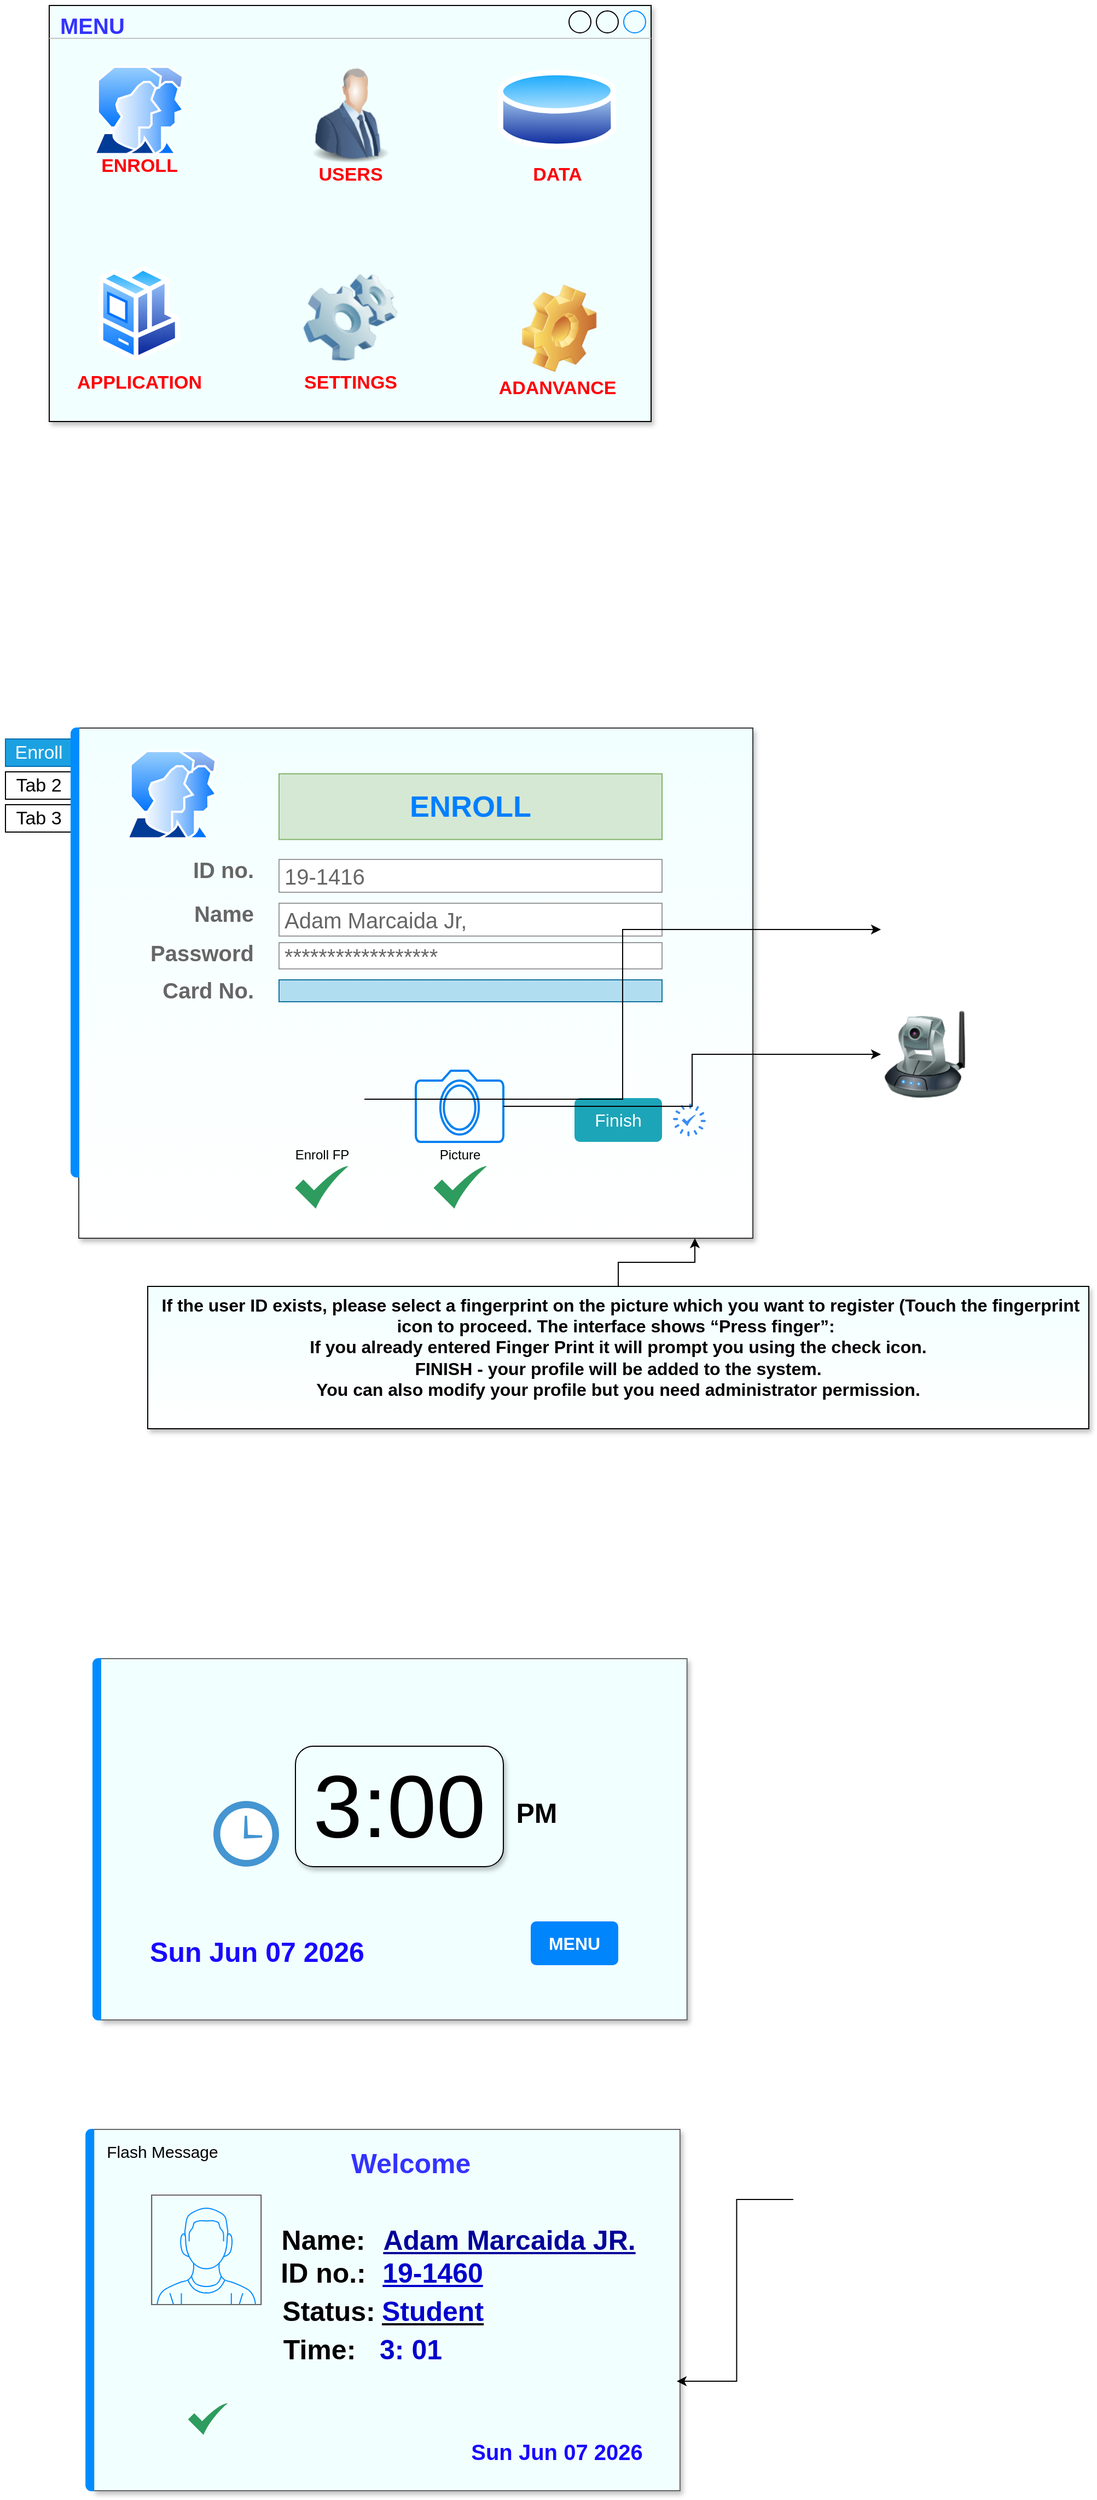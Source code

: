 <mxfile version="13.8.6" type="github">
  <diagram id="omvWzpszIbfOMrYEtXJd" name="Page-1">
    <mxGraphModel dx="1139" dy="1563" grid="1" gridSize="10" guides="1" tooltips="1" connect="1" arrows="1" fold="1" page="1" pageScale="1" pageWidth="1100" pageHeight="850" math="0" shadow="0">
      <root>
        <mxCell id="0" />
        <mxCell id="1" parent="0" />
        <mxCell id="L0Wl1w1Pw-v7TW8PgjGB-2" value="&lt;b&gt;&lt;font style=&quot;font-size: 20px&quot; color=&quot;#3333ff&quot;&gt;MENU&lt;/font&gt;&lt;/b&gt;" style="strokeWidth=1;shadow=1;dashed=0;align=center;html=1;shape=mxgraph.mockup.containers.window;align=left;verticalAlign=top;spacingLeft=8;strokeColor2=#008cff;strokeColor3=#c4c4c4;fontColor=#666666;mainText=;fontSize=17;labelBackgroundColor=none;fillColor=#F2FFFF;" parent="1" vertex="1">
          <mxGeometry x="80" y="-620" width="550" height="380" as="geometry" />
        </mxCell>
        <mxCell id="L0Wl1w1Pw-v7TW8PgjGB-3" value="" style="image;html=1;image=img/lib/clip_art/people/Suit_Man_Blue_128x128.png" parent="1" vertex="1">
          <mxGeometry x="310" y="-565" width="90" height="90" as="geometry" />
        </mxCell>
        <mxCell id="L0Wl1w1Pw-v7TW8PgjGB-4" value="" style="image;html=1;image=img/lib/clip_art/general/Gear_128x128.png" parent="1" vertex="1">
          <mxGeometry x="502" y="-365" width="88.1" height="80" as="geometry" />
        </mxCell>
        <mxCell id="L0Wl1w1Pw-v7TW8PgjGB-5" value="" style="image;html=1;image=img/lib/clip_art/computers/Software_128x128.png" parent="1" vertex="1">
          <mxGeometry x="310" y="-375" width="90" height="80" as="geometry" />
        </mxCell>
        <mxCell id="L0Wl1w1Pw-v7TW8PgjGB-6" value="" style="aspect=fixed;perimeter=ellipsePerimeter;html=1;align=center;shadow=0;dashed=0;spacingTop=3;image;image=img/lib/active_directory/database.svg;" parent="1" vertex="1">
          <mxGeometry x="490" y="-565" width="108.1" height="80" as="geometry" />
        </mxCell>
        <mxCell id="L0Wl1w1Pw-v7TW8PgjGB-8" value="" style="aspect=fixed;perimeter=ellipsePerimeter;html=1;align=center;shadow=0;dashed=0;spacingTop=3;image;image=img/lib/active_directory/user_accounts.svg;" parent="1" vertex="1">
          <mxGeometry x="120" y="-565" width="84.31" height="81.78" as="geometry" />
        </mxCell>
        <mxCell id="L0Wl1w1Pw-v7TW8PgjGB-9" value="" style="aspect=fixed;perimeter=ellipsePerimeter;html=1;align=center;shadow=0;dashed=0;spacingTop=3;image;image=img/lib/active_directory/workstation_client.svg;" parent="1" vertex="1">
          <mxGeometry x="124.97" y="-382.5" width="74.38" height="87.5" as="geometry" />
        </mxCell>
        <mxCell id="L0Wl1w1Pw-v7TW8PgjGB-12" value="" style="strokeWidth=1;shadow=1;dashed=0;align=center;html=1;shape=mxgraph.mockup.containers.marginRect2;rectMarginLeft=67;strokeColor=#36393d;gradientColor=#ffffff;fillColor=#F2FFFF;" parent="1" vertex="1">
          <mxGeometry x="40" y="40" width="683" height="466" as="geometry" />
        </mxCell>
        <mxCell id="L0Wl1w1Pw-v7TW8PgjGB-13" value="Enroll" style="strokeColor=#006EAF;fillColor=#1ba1e2;strokeWidth=1;shadow=0;dashed=0;align=center;html=1;shape=mxgraph.mockup.containers.rrect;rSize=0;fontSize=17;fontColor=#ffffff;" parent="L0Wl1w1Pw-v7TW8PgjGB-12" vertex="1">
          <mxGeometry width="60" height="25" relative="1" as="geometry">
            <mxPoint y="10" as="offset" />
          </mxGeometry>
        </mxCell>
        <mxCell id="L0Wl1w1Pw-v7TW8PgjGB-14" value="Tab 2" style="strokeWidth=1;shadow=0;dashed=0;align=center;html=1;shape=mxgraph.mockup.containers.rrect;rSize=0;fontSize=17;" parent="L0Wl1w1Pw-v7TW8PgjGB-12" vertex="1">
          <mxGeometry width="60" height="25" relative="1" as="geometry">
            <mxPoint y="40" as="offset" />
          </mxGeometry>
        </mxCell>
        <mxCell id="L0Wl1w1Pw-v7TW8PgjGB-15" value="Tab 3" style="strokeWidth=1;shadow=0;dashed=0;align=center;html=1;shape=mxgraph.mockup.containers.rrect;rSize=0;fontSize=17;" parent="L0Wl1w1Pw-v7TW8PgjGB-12" vertex="1">
          <mxGeometry width="60" height="25" relative="1" as="geometry">
            <mxPoint y="70" as="offset" />
          </mxGeometry>
        </mxCell>
        <mxCell id="L0Wl1w1Pw-v7TW8PgjGB-16" value="" style="strokeWidth=1;shadow=0;dashed=0;align=center;html=1;shape=mxgraph.mockup.containers.leftButton;rSize=5;strokeColor=#008cff;fillColor=#008cff;resizeHeight=1;movable=0;deletable=0;" parent="L0Wl1w1Pw-v7TW8PgjGB-12" vertex="1">
          <mxGeometry width="7" height="410" relative="1" as="geometry">
            <mxPoint x="60" as="offset" />
          </mxGeometry>
        </mxCell>
        <mxCell id="L0Wl1w1Pw-v7TW8PgjGB-17" value="" style="aspect=fixed;perimeter=ellipsePerimeter;html=1;align=center;shadow=0;dashed=0;spacingTop=3;image;image=img/lib/active_directory/user_accounts.svg;" parent="L0Wl1w1Pw-v7TW8PgjGB-12" vertex="1">
          <mxGeometry x="110.0" y="20" width="84.31" height="81.78" as="geometry" />
        </mxCell>
        <mxCell id="L0Wl1w1Pw-v7TW8PgjGB-30" value="&lt;b&gt;&lt;font style=&quot;font-size: 20px&quot;&gt;ID no.&lt;/font&gt;&lt;/b&gt;" style="strokeWidth=1;shadow=0;dashed=0;align=center;html=1;shape=mxgraph.mockup.forms.anchor;align=right;spacingRight=2;fontColor=#666666;" parent="L0Wl1w1Pw-v7TW8PgjGB-12" vertex="1">
          <mxGeometry x="180" y="120" width="50" height="18" as="geometry" />
        </mxCell>
        <mxCell id="L0Wl1w1Pw-v7TW8PgjGB-31" value="&lt;font style=&quot;font-size: 20px&quot;&gt;19-1416&lt;/font&gt;" style="strokeWidth=1;shadow=0;dashed=0;align=center;html=1;shape=mxgraph.mockup.forms.rrect;fillColor=#ffffff;rSize=0;fontColor=#666666;align=left;spacingLeft=3;strokeColor=#999999;" parent="L0Wl1w1Pw-v7TW8PgjGB-12" vertex="1">
          <mxGeometry x="250" y="120" width="350" height="30" as="geometry" />
        </mxCell>
        <mxCell id="L0Wl1w1Pw-v7TW8PgjGB-32" value="&lt;b&gt;&lt;font style=&quot;font-size: 20px&quot;&gt;Name&lt;/font&gt;&lt;/b&gt;" style="strokeWidth=1;shadow=0;dashed=0;align=center;html=1;shape=mxgraph.mockup.forms.anchor;align=right;spacingRight=2;fontColor=#666666;" parent="L0Wl1w1Pw-v7TW8PgjGB-12" vertex="1">
          <mxGeometry x="180" y="160" width="50" height="18" as="geometry" />
        </mxCell>
        <mxCell id="L0Wl1w1Pw-v7TW8PgjGB-33" value="&lt;font style=&quot;font-size: 20px&quot;&gt;Adam Marcaida Jr,&lt;/font&gt;" style="strokeWidth=1;shadow=0;dashed=0;align=center;html=1;shape=mxgraph.mockup.forms.rrect;fillColor=#ffffff;rSize=0;fontColor=#666666;align=left;spacingLeft=3;strokeColor=#999999;" parent="L0Wl1w1Pw-v7TW8PgjGB-12" vertex="1">
          <mxGeometry x="250" y="160" width="350" height="30" as="geometry" />
        </mxCell>
        <mxCell id="L0Wl1w1Pw-v7TW8PgjGB-34" value="&lt;b&gt;&lt;font style=&quot;font-size: 20px&quot;&gt;Password&lt;/font&gt;&lt;/b&gt;" style="strokeWidth=1;shadow=0;dashed=0;align=center;html=1;shape=mxgraph.mockup.forms.anchor;align=right;spacingRight=2;fontColor=#666666;" parent="L0Wl1w1Pw-v7TW8PgjGB-12" vertex="1">
          <mxGeometry x="180" y="196" width="50" height="18" as="geometry" />
        </mxCell>
        <mxCell id="L0Wl1w1Pw-v7TW8PgjGB-35" value="&lt;font style=&quot;font-size: 20px&quot;&gt;******************&lt;/font&gt;" style="strokeWidth=1;shadow=0;dashed=0;align=center;html=1;shape=mxgraph.mockup.forms.rrect;fillColor=#ffffff;rSize=0;fontColor=#666666;align=left;spacingLeft=3;strokeColor=#999999;" parent="L0Wl1w1Pw-v7TW8PgjGB-12" vertex="1">
          <mxGeometry x="250" y="196" width="350" height="24" as="geometry" />
        </mxCell>
        <mxCell id="L0Wl1w1Pw-v7TW8PgjGB-36" value="&lt;b&gt;&lt;font style=&quot;font-size: 20px&quot;&gt;Card No.&lt;/font&gt;&lt;/b&gt;" style="strokeWidth=1;shadow=0;dashed=0;align=center;html=1;shape=mxgraph.mockup.forms.anchor;align=right;spacingRight=2;fontColor=#666666;" parent="L0Wl1w1Pw-v7TW8PgjGB-12" vertex="1">
          <mxGeometry x="180" y="230" width="50" height="18" as="geometry" />
        </mxCell>
        <mxCell id="L0Wl1w1Pw-v7TW8PgjGB-37" value="" style="strokeWidth=1;shadow=0;dashed=0;align=center;html=1;shape=mxgraph.mockup.forms.rrect;fillColor=#b1ddf0;rSize=0;align=left;spacingLeft=3;strokeColor=#10739e;" parent="L0Wl1w1Pw-v7TW8PgjGB-12" vertex="1">
          <mxGeometry x="250" y="230" width="350" height="20" as="geometry" />
        </mxCell>
        <mxCell id="L0Wl1w1Pw-v7TW8PgjGB-44" value="Finish" style="html=1;shadow=0;dashed=0;shape=mxgraph.bootstrap.rrect;rSize=5;strokeColor=none;strokeWidth=1;fillColor=#1CA5B8;fontColor=#FFFFFF;whiteSpace=wrap;align=center;verticalAlign=middle;spacingLeft=0;fontStyle=0;fontSize=16;spacing=5;" parent="L0Wl1w1Pw-v7TW8PgjGB-12" vertex="1">
          <mxGeometry x="520" y="338" width="80" height="40" as="geometry" />
        </mxCell>
        <mxCell id="L0Wl1w1Pw-v7TW8PgjGB-49" value="" style="shape=image;html=1;verticalAlign=top;verticalLabelPosition=bottom;labelBackgroundColor=#ffffff;imageAspect=0;aspect=fixed;image=https://cdn4.iconfinder.com/data/icons/internet-security-flat-2/32/Internet_Security_Finger_print_identity_crime_fingerprint-128.png;fillColor=#F2FFFF;gradientColor=#ffffff;" parent="L0Wl1w1Pw-v7TW8PgjGB-12" vertex="1">
          <mxGeometry x="250" y="300" width="78" height="78" as="geometry" />
        </mxCell>
        <mxCell id="L0Wl1w1Pw-v7TW8PgjGB-51" value="" style="html=1;verticalLabelPosition=bottom;align=center;labelBackgroundColor=#ffffff;verticalAlign=top;strokeWidth=2;strokeColor=#0080F0;shadow=0;dashed=0;shape=mxgraph.ios7.icons.camera;fillColor=#F2FFFF;gradientColor=#ffffff;" parent="L0Wl1w1Pw-v7TW8PgjGB-12" vertex="1">
          <mxGeometry x="375" y="313" width="80" height="65" as="geometry" />
        </mxCell>
        <mxCell id="L0Wl1w1Pw-v7TW8PgjGB-53" value="Enroll FP" style="text;html=1;resizable=0;autosize=1;align=center;verticalAlign=middle;points=[];fillColor=none;strokeColor=none;rounded=0;" parent="L0Wl1w1Pw-v7TW8PgjGB-12" vertex="1">
          <mxGeometry x="259" y="380" width="60" height="20" as="geometry" />
        </mxCell>
        <mxCell id="L0Wl1w1Pw-v7TW8PgjGB-54" value="Picture" style="text;html=1;resizable=0;autosize=1;align=center;verticalAlign=middle;points=[];fillColor=none;strokeColor=none;rounded=0;" parent="L0Wl1w1Pw-v7TW8PgjGB-12" vertex="1">
          <mxGeometry x="390" y="380" width="50" height="20" as="geometry" />
        </mxCell>
        <mxCell id="L0Wl1w1Pw-v7TW8PgjGB-56" value="" style="shape=image;html=1;verticalAlign=top;verticalLabelPosition=bottom;labelBackgroundColor=#ffffff;imageAspect=0;aspect=fixed;image=https://cdn2.iconfinder.com/data/icons/humano2/128x128/apps/gnome-help.png;fillColor=#F2FFFF;gradientColor=#ffffff;" parent="L0Wl1w1Pw-v7TW8PgjGB-12" vertex="1">
          <mxGeometry x="620" y="420" width="26" height="26" as="geometry" />
        </mxCell>
        <mxCell id="L0Wl1w1Pw-v7TW8PgjGB-61" value="" style="html=1;aspect=fixed;strokeColor=none;shadow=0;align=center;verticalAlign=top;fillColor=#2D9C5E;shape=mxgraph.gcp2.check" parent="L0Wl1w1Pw-v7TW8PgjGB-12" vertex="1">
          <mxGeometry x="264.62" y="400" width="48.75" height="39" as="geometry" />
        </mxCell>
        <mxCell id="L0Wl1w1Pw-v7TW8PgjGB-63" value="" style="html=1;aspect=fixed;strokeColor=none;shadow=0;align=center;verticalAlign=top;fillColor=#2D9C5E;shape=mxgraph.gcp2.check" parent="L0Wl1w1Pw-v7TW8PgjGB-12" vertex="1">
          <mxGeometry x="391.25" y="400" width="48.75" height="39" as="geometry" />
        </mxCell>
        <mxCell id="L0Wl1w1Pw-v7TW8PgjGB-65" value="&lt;font style=&quot;font-size: 27px&quot; color=&quot;#007fff&quot;&gt;&lt;b&gt;ENROLL&lt;/b&gt;&lt;/font&gt;" style="rounded=0;whiteSpace=wrap;html=1;fillColor=#d5e8d4;strokeColor=#82b366;" parent="L0Wl1w1Pw-v7TW8PgjGB-12" vertex="1">
          <mxGeometry x="250" y="41.78" width="350" height="60" as="geometry" />
        </mxCell>
        <mxCell id="L0Wl1w1Pw-v7TW8PgjGB-77" value="" style="html=1;aspect=fixed;strokeColor=none;shadow=0;align=center;verticalAlign=top;fillColor=#3B8DF1;shape=mxgraph.gcp2.loading" parent="L0Wl1w1Pw-v7TW8PgjGB-12" vertex="1">
          <mxGeometry x="610" y="343" width="30" height="30" as="geometry" />
        </mxCell>
        <mxCell id="L0Wl1w1Pw-v7TW8PgjGB-78" value="" style="shape=image;html=1;verticalAlign=top;verticalLabelPosition=bottom;labelBackgroundColor=#ffffff;imageAspect=0;aspect=fixed;image=https://cdn4.iconfinder.com/data/icons/gradient-ui-1/512/error-128.png;fillColor=#F2FFFF;gradientColor=#ffffff;" parent="L0Wl1w1Pw-v7TW8PgjGB-12" vertex="1">
          <mxGeometry x="646" y="10" width="28" height="28" as="geometry" />
        </mxCell>
        <mxCell id="L0Wl1w1Pw-v7TW8PgjGB-58" style="edgeStyle=orthogonalEdgeStyle;rounded=0;orthogonalLoop=1;jettySize=auto;html=1;" parent="1" source="L0Wl1w1Pw-v7TW8PgjGB-57" target="L0Wl1w1Pw-v7TW8PgjGB-12" edge="1">
          <mxGeometry relative="1" as="geometry">
            <mxPoint x="670" y="510" as="targetPoint" />
            <Array as="points">
              <mxPoint x="600" y="528" />
              <mxPoint x="670" y="528" />
            </Array>
          </mxGeometry>
        </mxCell>
        <mxCell id="L0Wl1w1Pw-v7TW8PgjGB-57" value="&lt;font style=&quot;font-size: 16px&quot;&gt;&lt;b&gt;&amp;nbsp;If the user ID exists, please select a fingerprint on the picture which you want to register (Touch the fingerprint icon to proceed.&amp;nbsp;The interface shows “Press finger”:&amp;nbsp;&lt;br&gt;If you already entered Finger Print it will prompt you using the check icon.&lt;br&gt;FINISH - your profile will be added to the system.&lt;br&gt;You can also modify your profile but you need administrator permission.&lt;br&gt;&lt;br&gt;&lt;/b&gt;&lt;/font&gt;" style="rounded=0;whiteSpace=wrap;html=1;fillColor=#F2FFFF;gradientColor=#ffffff;shadow=1;glass=0;" parent="1" vertex="1">
          <mxGeometry x="170" y="550" width="860" height="130" as="geometry" />
        </mxCell>
        <mxCell id="L0Wl1w1Pw-v7TW8PgjGB-67" value="&lt;span style=&quot;font-size: 17px&quot;&gt;&lt;b&gt;&lt;font color=&quot;#ff0008&quot;&gt;DATA&lt;/font&gt;&lt;/b&gt;&lt;/span&gt;" style="text;html=1;resizable=0;autosize=1;align=center;verticalAlign=middle;points=[];fillColor=none;strokeColor=none;rounded=0;" parent="1" vertex="1">
          <mxGeometry x="514.05" y="-475" width="60" height="20" as="geometry" />
        </mxCell>
        <mxCell id="L0Wl1w1Pw-v7TW8PgjGB-72" value="&lt;span style=&quot;font-size: 17px&quot;&gt;&lt;b&gt;&lt;font color=&quot;#ff0008&quot;&gt;ENROLL&lt;/font&gt;&lt;/b&gt;&lt;/span&gt;" style="text;html=1;resizable=0;autosize=1;align=center;verticalAlign=middle;points=[];fillColor=none;strokeColor=none;rounded=0;" parent="1" vertex="1">
          <mxGeometry x="117.16" y="-483.22" width="90" height="20" as="geometry" />
        </mxCell>
        <mxCell id="L0Wl1w1Pw-v7TW8PgjGB-73" value="&lt;span style=&quot;font-size: 17px&quot;&gt;&lt;b&gt;&lt;font color=&quot;#ff0008&quot;&gt;USERS&lt;/font&gt;&lt;/b&gt;&lt;/span&gt;" style="text;html=1;resizable=0;autosize=1;align=center;verticalAlign=middle;points=[];fillColor=none;strokeColor=none;rounded=0;" parent="1" vertex="1">
          <mxGeometry x="320" y="-475" width="70" height="20" as="geometry" />
        </mxCell>
        <mxCell id="L0Wl1w1Pw-v7TW8PgjGB-74" value="&lt;span style=&quot;font-size: 17px&quot;&gt;&lt;b&gt;&lt;font color=&quot;#ff0008&quot;&gt;APPLICATION&lt;/font&gt;&lt;/b&gt;&lt;/span&gt;" style="text;html=1;resizable=0;autosize=1;align=center;verticalAlign=middle;points=[];fillColor=none;strokeColor=none;rounded=0;" parent="1" vertex="1">
          <mxGeometry x="97.16" y="-285" width="130" height="20" as="geometry" />
        </mxCell>
        <mxCell id="L0Wl1w1Pw-v7TW8PgjGB-75" value="&lt;span style=&quot;font-size: 17px&quot;&gt;&lt;b&gt;&lt;font color=&quot;#ff0008&quot;&gt;SETTINGS&lt;/font&gt;&lt;/b&gt;&lt;/span&gt;" style="text;html=1;resizable=0;autosize=1;align=center;verticalAlign=middle;points=[];fillColor=none;strokeColor=none;rounded=0;" parent="1" vertex="1">
          <mxGeometry x="305" y="-285" width="100" height="20" as="geometry" />
        </mxCell>
        <mxCell id="L0Wl1w1Pw-v7TW8PgjGB-76" value="&lt;font color=&quot;#ff0008&quot;&gt;&lt;span style=&quot;font-size: 17px&quot;&gt;&lt;b&gt;ADANVANCE&lt;/b&gt;&lt;/span&gt;&lt;/font&gt;" style="text;html=1;resizable=0;autosize=1;align=center;verticalAlign=middle;points=[];fillColor=none;strokeColor=none;rounded=0;" parent="1" vertex="1">
          <mxGeometry x="484.05" y="-280" width="120" height="20" as="geometry" />
        </mxCell>
        <mxCell id="L0Wl1w1Pw-v7TW8PgjGB-79" value="" style="shape=image;html=1;verticalAlign=top;verticalLabelPosition=bottom;labelBackgroundColor=#ffffff;imageAspect=0;aspect=fixed;image=https://cdn0.iconfinder.com/data/icons/maternity-and-pregnancy-2/512/167_Fingerprint_identity_recognition_scan_scanner_scanning-128.png;fillColor=#F2FFFF;gradientColor=#ffffff;" parent="1" vertex="1">
          <mxGeometry x="840" y="160" width="128" height="128" as="geometry" />
        </mxCell>
        <mxCell id="L0Wl1w1Pw-v7TW8PgjGB-80" value="" style="image;html=1;image=img/lib/clip_art/networking/Ip_Camera_128x128.png;fillColor=#F2FFFF;gradientColor=#ffffff;" parent="1" vertex="1">
          <mxGeometry x="840" y="298" width="80" height="80" as="geometry" />
        </mxCell>
        <mxCell id="L0Wl1w1Pw-v7TW8PgjGB-81" style="edgeStyle=orthogonalEdgeStyle;rounded=0;orthogonalLoop=1;jettySize=auto;html=1;entryX=0;entryY=0.5;entryDx=0;entryDy=0;" parent="1" source="L0Wl1w1Pw-v7TW8PgjGB-51" target="L0Wl1w1Pw-v7TW8PgjGB-80" edge="1">
          <mxGeometry relative="1" as="geometry" />
        </mxCell>
        <mxCell id="L0Wl1w1Pw-v7TW8PgjGB-82" style="edgeStyle=orthogonalEdgeStyle;rounded=0;orthogonalLoop=1;jettySize=auto;html=1;entryX=0;entryY=0.5;entryDx=0;entryDy=0;" parent="1" source="L0Wl1w1Pw-v7TW8PgjGB-49" target="L0Wl1w1Pw-v7TW8PgjGB-79" edge="1">
          <mxGeometry relative="1" as="geometry" />
        </mxCell>
        <mxCell id="L0Wl1w1Pw-v7TW8PgjGB-88" value="" style="strokeWidth=1;shadow=1;dashed=0;align=center;html=1;shape=mxgraph.mockup.containers.marginRect2;rectMarginLeft=67;strokeColor=#666666;gradientColor=none;fillColor=#F2FFFF;" parent="1" vertex="1">
          <mxGeometry x="60" y="890" width="602.84" height="330" as="geometry" />
        </mxCell>
        <mxCell id="L0Wl1w1Pw-v7TW8PgjGB-89" value="" style="strokeWidth=1;shadow=0;dashed=0;align=center;html=1;shape=mxgraph.mockup.containers.leftButton;rSize=5;strokeColor=#008cff;fillColor=#008cff;resizeHeight=1;movable=0;deletable=0;" parent="L0Wl1w1Pw-v7TW8PgjGB-88" vertex="1">
          <mxGeometry width="7" height="330.0" relative="1" as="geometry">
            <mxPoint x="60" as="offset" />
          </mxGeometry>
        </mxCell>
        <UserObject label="&lt;font color=&quot;#1808ff&quot; size=&quot;1&quot;&gt;&lt;b style=&quot;font-size: 25px&quot;&gt;%date{ddd mmm dd yyyy HH:MM:ss}%&lt;/b&gt;&lt;/font&gt;" placeholders="1" id="-b7KsNDILgXK9S--rZVs-9">
          <mxCell style="text;html=1;strokeColor=none;fillColor=none;align=center;verticalAlign=middle;whiteSpace=wrap;overflow=hidden;" parent="L0Wl1w1Pw-v7TW8PgjGB-88" vertex="1">
            <mxGeometry x="110" y="250" width="200" height="30" as="geometry" />
          </mxCell>
        </UserObject>
        <mxCell id="-b7KsNDILgXK9S--rZVs-12" value="&lt;b&gt;MENU&lt;/b&gt;" style="html=1;shadow=0;dashed=0;shape=mxgraph.bootstrap.rrect;rSize=5;strokeColor=none;strokeWidth=1;fillColor=#0085FC;fontColor=#FFFFFF;whiteSpace=wrap;align=center;verticalAlign=middle;spacingLeft=0;fontStyle=0;fontSize=16;spacing=5;" parent="L0Wl1w1Pw-v7TW8PgjGB-88" vertex="1">
          <mxGeometry x="460" y="240" width="80" height="40" as="geometry" />
        </mxCell>
        <mxCell id="-b7KsNDILgXK9S--rZVs-20" value="&lt;font style=&quot;font-size: 25px&quot;&gt;&lt;b&gt;PM&lt;/b&gt;&lt;/font&gt;" style="text;html=1;resizable=0;autosize=1;align=center;verticalAlign=middle;points=[];fillColor=none;strokeColor=none;rounded=0;shadow=1;glass=0;" parent="L0Wl1w1Pw-v7TW8PgjGB-88" vertex="1">
          <mxGeometry x="440" y="130" width="50" height="20" as="geometry" />
        </mxCell>
        <mxCell id="-b7KsNDILgXK9S--rZVs-6" value="" style="shadow=0;dashed=0;html=1;strokeColor=none;fillColor=#4495D1;labelPosition=center;verticalLabelPosition=bottom;verticalAlign=top;align=center;outlineConnect=0;shape=mxgraph.veeam.time;" parent="L0Wl1w1Pw-v7TW8PgjGB-88" vertex="1">
          <mxGeometry x="170" y="130" width="60" height="60" as="geometry" />
        </mxCell>
        <mxCell id="-b7KsNDILgXK9S--rZVs-13" value="" style="strokeWidth=1;shadow=1;dashed=0;align=center;html=1;shape=mxgraph.mockup.containers.marginRect2;rectMarginLeft=67;strokeColor=#666666;gradientColor=none;fillColor=#F2FFFF;" parent="1" vertex="1">
          <mxGeometry x="53.58" y="1320" width="602.84" height="330" as="geometry" />
        </mxCell>
        <mxCell id="-b7KsNDILgXK9S--rZVs-14" value="" style="strokeWidth=1;shadow=0;dashed=0;align=center;html=1;shape=mxgraph.mockup.containers.leftButton;rSize=5;strokeColor=#008cff;fillColor=#008cff;resizeHeight=1;movable=0;deletable=0;" parent="-b7KsNDILgXK9S--rZVs-13" vertex="1">
          <mxGeometry width="7" height="330.0" relative="1" as="geometry">
            <mxPoint x="60" as="offset" />
          </mxGeometry>
        </mxCell>
        <UserObject label="&lt;font color=&quot;#1808ff&quot; style=&quot;font-size: 20px&quot;&gt;&lt;b&gt;%date{ddd mmm dd yyyy HH:MM:ss}%&lt;/b&gt;&lt;/font&gt;" placeholders="1" id="-b7KsNDILgXK9S--rZVs-15">
          <mxCell style="text;html=1;strokeColor=none;fillColor=none;align=center;verticalAlign=middle;whiteSpace=wrap;overflow=hidden;" parent="-b7KsNDILgXK9S--rZVs-13" vertex="1">
            <mxGeometry x="390" y="280" width="200" height="30" as="geometry" />
          </mxCell>
        </UserObject>
        <mxCell id="-b7KsNDILgXK9S--rZVs-23" value="" style="verticalLabelPosition=bottom;shadow=0;dashed=0;align=center;html=1;verticalAlign=top;strokeWidth=1;shape=mxgraph.mockup.containers.userMale;strokeColor=#666666;strokeColor2=#008cff;rounded=1;glass=0;sketch=0;fillColor=#F2FFFF;" parent="-b7KsNDILgXK9S--rZVs-13" vertex="1">
          <mxGeometry x="120" y="60" width="100" height="100" as="geometry" />
        </mxCell>
        <mxCell id="-b7KsNDILgXK9S--rZVs-25" value="&lt;font style=&quot;font-size: 25px&quot; color=&quot;#3333ff&quot;&gt;&lt;b&gt;Welcome&lt;/b&gt;&lt;/font&gt;" style="text;html=1;resizable=0;autosize=1;align=center;verticalAlign=middle;points=[];fillColor=none;strokeColor=none;rounded=0;shadow=1;glass=0;sketch=0;" parent="-b7KsNDILgXK9S--rZVs-13" vertex="1">
          <mxGeometry x="296.42" y="20" width="120" height="20" as="geometry" />
        </mxCell>
        <mxCell id="-b7KsNDILgXK9S--rZVs-26" value="" style="shape=image;html=1;verticalAlign=top;verticalLabelPosition=bottom;labelBackgroundColor=#ffffff;imageAspect=0;aspect=fixed;image=https://cdn2.iconfinder.com/data/icons/free-mobile-icon-kit/64/Finger-print.png;rounded=1;shadow=1;glass=0;sketch=0;fillColor=#F2FFFF;" parent="-b7KsNDILgXK9S--rZVs-13" vertex="1">
          <mxGeometry x="138" y="190" width="64" height="64" as="geometry" />
        </mxCell>
        <mxCell id="j5eDKcVoJOYW9frDDE5X-1" value="" style="html=1;aspect=fixed;strokeColor=none;shadow=0;align=center;verticalAlign=top;fillColor=#2D9C5E;shape=mxgraph.gcp2.check" vertex="1" parent="-b7KsNDILgXK9S--rZVs-13">
          <mxGeometry x="153.25" y="250" width="36.25" height="29" as="geometry" />
        </mxCell>
        <mxCell id="j5eDKcVoJOYW9frDDE5X-2" value="&lt;font style=&quot;font-size: 25px&quot;&gt;&lt;b&gt;Name:&lt;/b&gt;&lt;/font&gt;" style="text;html=1;resizable=0;autosize=1;align=center;verticalAlign=middle;points=[];fillColor=none;strokeColor=none;rounded=0;" vertex="1" parent="-b7KsNDILgXK9S--rZVs-13">
          <mxGeometry x="231.42" y="90" width="90" height="20" as="geometry" />
        </mxCell>
        <mxCell id="j5eDKcVoJOYW9frDDE5X-3" value="&lt;font style=&quot;font-size: 25px&quot;&gt;&lt;b&gt;ID no.:&lt;/b&gt;&lt;/font&gt;" style="text;html=1;resizable=0;autosize=1;align=center;verticalAlign=middle;points=[];fillColor=none;strokeColor=none;rounded=0;" vertex="1" parent="-b7KsNDILgXK9S--rZVs-13">
          <mxGeometry x="231.42" y="120" width="90" height="20" as="geometry" />
        </mxCell>
        <mxCell id="j5eDKcVoJOYW9frDDE5X-5" value="&lt;font style=&quot;font-size: 25px&quot; color=&quot;#000099&quot;&gt;&lt;b&gt;&lt;u&gt;Adam Marcaida JR.&lt;/u&gt;&lt;/b&gt;&lt;/font&gt;" style="text;html=1;resizable=0;autosize=1;align=center;verticalAlign=middle;points=[];fillColor=none;strokeColor=none;rounded=0;" vertex="1" parent="-b7KsNDILgXK9S--rZVs-13">
          <mxGeometry x="321.42" y="90" width="250" height="20" as="geometry" />
        </mxCell>
        <mxCell id="j5eDKcVoJOYW9frDDE5X-6" value="&lt;font style=&quot;font-size: 25px&quot; color=&quot;#0000cc&quot;&gt;&lt;b&gt;&lt;u&gt;19-1460&lt;/u&gt;&lt;/b&gt;&lt;/font&gt;" style="text;html=1;resizable=0;autosize=1;align=center;verticalAlign=middle;points=[];fillColor=none;strokeColor=none;rounded=0;" vertex="1" parent="-b7KsNDILgXK9S--rZVs-13">
          <mxGeometry x="321.42" y="120" width="110" height="20" as="geometry" />
        </mxCell>
        <mxCell id="j5eDKcVoJOYW9frDDE5X-7" value="&lt;span style=&quot;font-size: 25px&quot;&gt;&lt;b&gt;Status:&lt;/b&gt;&lt;/span&gt;" style="text;html=1;resizable=0;autosize=1;align=center;verticalAlign=middle;points=[];fillColor=none;strokeColor=none;rounded=0;" vertex="1" parent="-b7KsNDILgXK9S--rZVs-13">
          <mxGeometry x="231.42" y="155" width="100" height="20" as="geometry" />
        </mxCell>
        <mxCell id="j5eDKcVoJOYW9frDDE5X-4" value="&lt;span style=&quot;font-size: 25px&quot;&gt;&lt;b&gt;&lt;u&gt;&lt;font color=&quot;#0000cc&quot;&gt;Student&lt;/font&gt;&lt;/u&gt;&lt;/b&gt;&lt;/span&gt;" style="text;html=1;resizable=0;autosize=1;align=center;verticalAlign=middle;points=[];fillColor=none;strokeColor=none;rounded=0;" vertex="1" parent="-b7KsNDILgXK9S--rZVs-13">
          <mxGeometry x="321.42" y="155" width="110" height="20" as="geometry" />
        </mxCell>
        <mxCell id="j5eDKcVoJOYW9frDDE5X-8" value="&lt;font style=&quot;font-size: 25px&quot;&gt;&lt;b&gt;Time:&amp;nbsp;&lt;/b&gt;&lt;/font&gt;" style="text;html=1;resizable=0;autosize=1;align=center;verticalAlign=middle;points=[];fillColor=none;strokeColor=none;rounded=0;" vertex="1" parent="-b7KsNDILgXK9S--rZVs-13">
          <mxGeometry x="231.42" y="190" width="90" height="20" as="geometry" />
        </mxCell>
        <mxCell id="j5eDKcVoJOYW9frDDE5X-9" value="&lt;font style=&quot;font-size: 25px&quot; color=&quot;#0000cc&quot;&gt;&lt;b&gt;3: 01&lt;/b&gt;&lt;/font&gt;" style="text;html=1;resizable=0;autosize=1;align=center;verticalAlign=middle;points=[];fillColor=none;strokeColor=none;rounded=0;" vertex="1" parent="-b7KsNDILgXK9S--rZVs-13">
          <mxGeometry x="321.42" y="190" width="70" height="20" as="geometry" />
        </mxCell>
        <mxCell id="j5eDKcVoJOYW9frDDE5X-10" value="&lt;font style=&quot;font-size: 15px&quot;&gt;Flash Message&lt;/font&gt;" style="text;html=1;resizable=0;autosize=1;align=center;verticalAlign=middle;points=[];fillColor=none;strokeColor=none;rounded=0;" vertex="1" parent="-b7KsNDILgXK9S--rZVs-13">
          <mxGeometry x="69.5" y="10" width="120" height="20" as="geometry" />
        </mxCell>
        <mxCell id="-b7KsNDILgXK9S--rZVs-19" value="&lt;font style=&quot;font-size: 81px&quot;&gt;3:00&lt;/font&gt;" style="rounded=1;whiteSpace=wrap;html=1;shadow=1;glass=0;fillColor=#F2FFFF;sketch=0;" parent="1" vertex="1">
          <mxGeometry x="305" y="970" width="190" height="110" as="geometry" />
        </mxCell>
        <mxCell id="-b7KsNDILgXK9S--rZVs-27" style="edgeStyle=orthogonalEdgeStyle;rounded=0;orthogonalLoop=1;jettySize=auto;html=1;entryX=0.995;entryY=0.697;entryDx=0;entryDy=0;entryPerimeter=0;" parent="1" source="-b7KsNDILgXK9S--rZVs-21" target="-b7KsNDILgXK9S--rZVs-13" edge="1">
          <mxGeometry relative="1" as="geometry" />
        </mxCell>
        <mxCell id="-b7KsNDILgXK9S--rZVs-21" value="" style="shape=image;html=1;verticalAlign=top;verticalLabelPosition=bottom;labelBackgroundColor=#ffffff;imageAspect=0;aspect=fixed;image=https://cdn0.iconfinder.com/data/icons/maternity-and-pregnancy-2/512/167_Fingerprint_identity_recognition_scan_scanner_scanning-128.png;fillColor=#F2FFFF;gradientColor=#ffffff;" parent="1" vertex="1">
          <mxGeometry x="760" y="1320" width="128" height="128" as="geometry" />
        </mxCell>
      </root>
    </mxGraphModel>
  </diagram>
</mxfile>
